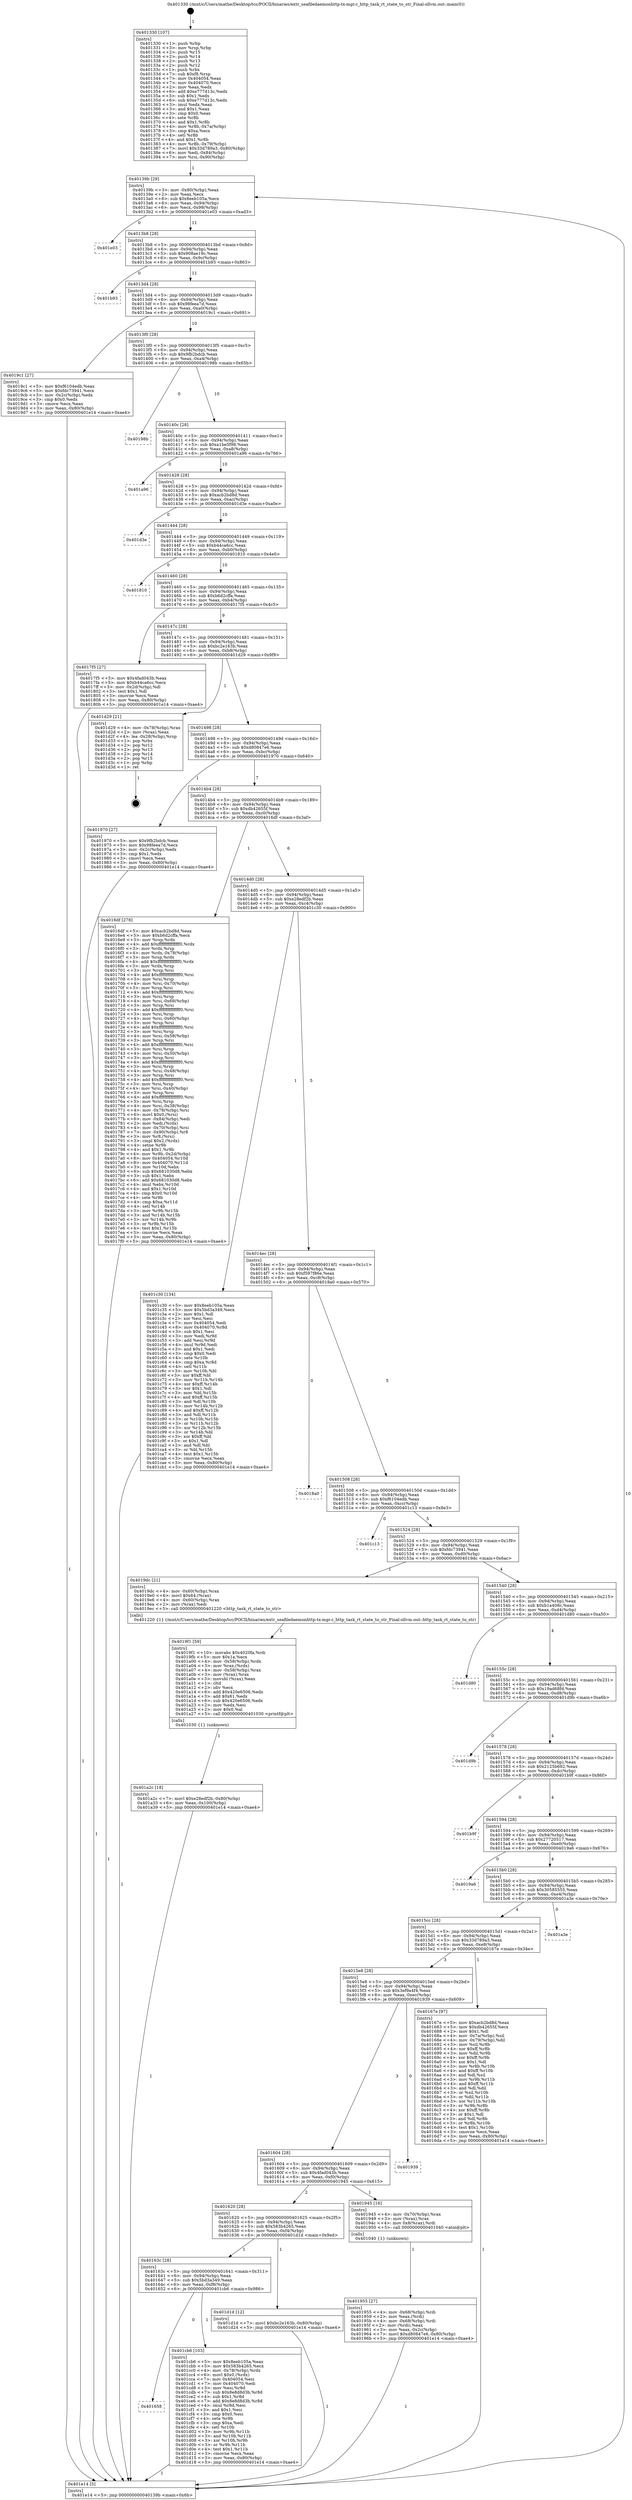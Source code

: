 digraph "0x401330" {
  label = "0x401330 (/mnt/c/Users/mathe/Desktop/tcc/POCII/binaries/extr_seafiledaemonhttp-tx-mgr.c_http_task_rt_state_to_str_Final-ollvm.out::main(0))"
  labelloc = "t"
  node[shape=record]

  Entry [label="",width=0.3,height=0.3,shape=circle,fillcolor=black,style=filled]
  "0x40139b" [label="{
     0x40139b [29]\l
     | [instrs]\l
     &nbsp;&nbsp;0x40139b \<+3\>: mov -0x80(%rbp),%eax\l
     &nbsp;&nbsp;0x40139e \<+2\>: mov %eax,%ecx\l
     &nbsp;&nbsp;0x4013a0 \<+6\>: sub $0x8eeb105a,%ecx\l
     &nbsp;&nbsp;0x4013a6 \<+6\>: mov %eax,-0x94(%rbp)\l
     &nbsp;&nbsp;0x4013ac \<+6\>: mov %ecx,-0x98(%rbp)\l
     &nbsp;&nbsp;0x4013b2 \<+6\>: je 0000000000401e03 \<main+0xad3\>\l
  }"]
  "0x401e03" [label="{
     0x401e03\l
  }", style=dashed]
  "0x4013b8" [label="{
     0x4013b8 [28]\l
     | [instrs]\l
     &nbsp;&nbsp;0x4013b8 \<+5\>: jmp 00000000004013bd \<main+0x8d\>\l
     &nbsp;&nbsp;0x4013bd \<+6\>: mov -0x94(%rbp),%eax\l
     &nbsp;&nbsp;0x4013c3 \<+5\>: sub $0x908ae19c,%eax\l
     &nbsp;&nbsp;0x4013c8 \<+6\>: mov %eax,-0x9c(%rbp)\l
     &nbsp;&nbsp;0x4013ce \<+6\>: je 0000000000401b93 \<main+0x863\>\l
  }"]
  Exit [label="",width=0.3,height=0.3,shape=circle,fillcolor=black,style=filled,peripheries=2]
  "0x401b93" [label="{
     0x401b93\l
  }", style=dashed]
  "0x4013d4" [label="{
     0x4013d4 [28]\l
     | [instrs]\l
     &nbsp;&nbsp;0x4013d4 \<+5\>: jmp 00000000004013d9 \<main+0xa9\>\l
     &nbsp;&nbsp;0x4013d9 \<+6\>: mov -0x94(%rbp),%eax\l
     &nbsp;&nbsp;0x4013df \<+5\>: sub $0x98feea7d,%eax\l
     &nbsp;&nbsp;0x4013e4 \<+6\>: mov %eax,-0xa0(%rbp)\l
     &nbsp;&nbsp;0x4013ea \<+6\>: je 00000000004019c1 \<main+0x691\>\l
  }"]
  "0x401658" [label="{
     0x401658\l
  }", style=dashed]
  "0x4019c1" [label="{
     0x4019c1 [27]\l
     | [instrs]\l
     &nbsp;&nbsp;0x4019c1 \<+5\>: mov $0xf6104edb,%eax\l
     &nbsp;&nbsp;0x4019c6 \<+5\>: mov $0xfdc73941,%ecx\l
     &nbsp;&nbsp;0x4019cb \<+3\>: mov -0x2c(%rbp),%edx\l
     &nbsp;&nbsp;0x4019ce \<+3\>: cmp $0x0,%edx\l
     &nbsp;&nbsp;0x4019d1 \<+3\>: cmove %ecx,%eax\l
     &nbsp;&nbsp;0x4019d4 \<+3\>: mov %eax,-0x80(%rbp)\l
     &nbsp;&nbsp;0x4019d7 \<+5\>: jmp 0000000000401e14 \<main+0xae4\>\l
  }"]
  "0x4013f0" [label="{
     0x4013f0 [28]\l
     | [instrs]\l
     &nbsp;&nbsp;0x4013f0 \<+5\>: jmp 00000000004013f5 \<main+0xc5\>\l
     &nbsp;&nbsp;0x4013f5 \<+6\>: mov -0x94(%rbp),%eax\l
     &nbsp;&nbsp;0x4013fb \<+5\>: sub $0x9fb2bdcb,%eax\l
     &nbsp;&nbsp;0x401400 \<+6\>: mov %eax,-0xa4(%rbp)\l
     &nbsp;&nbsp;0x401406 \<+6\>: je 000000000040198b \<main+0x65b\>\l
  }"]
  "0x401cb6" [label="{
     0x401cb6 [103]\l
     | [instrs]\l
     &nbsp;&nbsp;0x401cb6 \<+5\>: mov $0x8eeb105a,%eax\l
     &nbsp;&nbsp;0x401cbb \<+5\>: mov $0x583b4265,%ecx\l
     &nbsp;&nbsp;0x401cc0 \<+4\>: mov -0x78(%rbp),%rdx\l
     &nbsp;&nbsp;0x401cc4 \<+6\>: movl $0x0,(%rdx)\l
     &nbsp;&nbsp;0x401cca \<+7\>: mov 0x404054,%esi\l
     &nbsp;&nbsp;0x401cd1 \<+7\>: mov 0x404070,%edi\l
     &nbsp;&nbsp;0x401cd8 \<+3\>: mov %esi,%r8d\l
     &nbsp;&nbsp;0x401cdb \<+7\>: sub $0x8e8d8d3b,%r8d\l
     &nbsp;&nbsp;0x401ce2 \<+4\>: sub $0x1,%r8d\l
     &nbsp;&nbsp;0x401ce6 \<+7\>: add $0x8e8d8d3b,%r8d\l
     &nbsp;&nbsp;0x401ced \<+4\>: imul %r8d,%esi\l
     &nbsp;&nbsp;0x401cf1 \<+3\>: and $0x1,%esi\l
     &nbsp;&nbsp;0x401cf4 \<+3\>: cmp $0x0,%esi\l
     &nbsp;&nbsp;0x401cf7 \<+4\>: sete %r9b\l
     &nbsp;&nbsp;0x401cfb \<+3\>: cmp $0xa,%edi\l
     &nbsp;&nbsp;0x401cfe \<+4\>: setl %r10b\l
     &nbsp;&nbsp;0x401d02 \<+3\>: mov %r9b,%r11b\l
     &nbsp;&nbsp;0x401d05 \<+3\>: and %r10b,%r11b\l
     &nbsp;&nbsp;0x401d08 \<+3\>: xor %r10b,%r9b\l
     &nbsp;&nbsp;0x401d0b \<+3\>: or %r9b,%r11b\l
     &nbsp;&nbsp;0x401d0e \<+4\>: test $0x1,%r11b\l
     &nbsp;&nbsp;0x401d12 \<+3\>: cmovne %ecx,%eax\l
     &nbsp;&nbsp;0x401d15 \<+3\>: mov %eax,-0x80(%rbp)\l
     &nbsp;&nbsp;0x401d18 \<+5\>: jmp 0000000000401e14 \<main+0xae4\>\l
  }"]
  "0x40198b" [label="{
     0x40198b\l
  }", style=dashed]
  "0x40140c" [label="{
     0x40140c [28]\l
     | [instrs]\l
     &nbsp;&nbsp;0x40140c \<+5\>: jmp 0000000000401411 \<main+0xe1\>\l
     &nbsp;&nbsp;0x401411 \<+6\>: mov -0x94(%rbp),%eax\l
     &nbsp;&nbsp;0x401417 \<+5\>: sub $0xa1be5f98,%eax\l
     &nbsp;&nbsp;0x40141c \<+6\>: mov %eax,-0xa8(%rbp)\l
     &nbsp;&nbsp;0x401422 \<+6\>: je 0000000000401a96 \<main+0x766\>\l
  }"]
  "0x40163c" [label="{
     0x40163c [28]\l
     | [instrs]\l
     &nbsp;&nbsp;0x40163c \<+5\>: jmp 0000000000401641 \<main+0x311\>\l
     &nbsp;&nbsp;0x401641 \<+6\>: mov -0x94(%rbp),%eax\l
     &nbsp;&nbsp;0x401647 \<+5\>: sub $0x5bd3a349,%eax\l
     &nbsp;&nbsp;0x40164c \<+6\>: mov %eax,-0xf8(%rbp)\l
     &nbsp;&nbsp;0x401652 \<+6\>: je 0000000000401cb6 \<main+0x986\>\l
  }"]
  "0x401a96" [label="{
     0x401a96\l
  }", style=dashed]
  "0x401428" [label="{
     0x401428 [28]\l
     | [instrs]\l
     &nbsp;&nbsp;0x401428 \<+5\>: jmp 000000000040142d \<main+0xfd\>\l
     &nbsp;&nbsp;0x40142d \<+6\>: mov -0x94(%rbp),%eax\l
     &nbsp;&nbsp;0x401433 \<+5\>: sub $0xacb2bd8d,%eax\l
     &nbsp;&nbsp;0x401438 \<+6\>: mov %eax,-0xac(%rbp)\l
     &nbsp;&nbsp;0x40143e \<+6\>: je 0000000000401d3e \<main+0xa0e\>\l
  }"]
  "0x401d1d" [label="{
     0x401d1d [12]\l
     | [instrs]\l
     &nbsp;&nbsp;0x401d1d \<+7\>: movl $0xbc2e163b,-0x80(%rbp)\l
     &nbsp;&nbsp;0x401d24 \<+5\>: jmp 0000000000401e14 \<main+0xae4\>\l
  }"]
  "0x401d3e" [label="{
     0x401d3e\l
  }", style=dashed]
  "0x401444" [label="{
     0x401444 [28]\l
     | [instrs]\l
     &nbsp;&nbsp;0x401444 \<+5\>: jmp 0000000000401449 \<main+0x119\>\l
     &nbsp;&nbsp;0x401449 \<+6\>: mov -0x94(%rbp),%eax\l
     &nbsp;&nbsp;0x40144f \<+5\>: sub $0xb44ca6cc,%eax\l
     &nbsp;&nbsp;0x401454 \<+6\>: mov %eax,-0xb0(%rbp)\l
     &nbsp;&nbsp;0x40145a \<+6\>: je 0000000000401810 \<main+0x4e0\>\l
  }"]
  "0x401a2c" [label="{
     0x401a2c [18]\l
     | [instrs]\l
     &nbsp;&nbsp;0x401a2c \<+7\>: movl $0xe28edf2b,-0x80(%rbp)\l
     &nbsp;&nbsp;0x401a33 \<+6\>: mov %eax,-0x100(%rbp)\l
     &nbsp;&nbsp;0x401a39 \<+5\>: jmp 0000000000401e14 \<main+0xae4\>\l
  }"]
  "0x401810" [label="{
     0x401810\l
  }", style=dashed]
  "0x401460" [label="{
     0x401460 [28]\l
     | [instrs]\l
     &nbsp;&nbsp;0x401460 \<+5\>: jmp 0000000000401465 \<main+0x135\>\l
     &nbsp;&nbsp;0x401465 \<+6\>: mov -0x94(%rbp),%eax\l
     &nbsp;&nbsp;0x40146b \<+5\>: sub $0xb6d2cffa,%eax\l
     &nbsp;&nbsp;0x401470 \<+6\>: mov %eax,-0xb4(%rbp)\l
     &nbsp;&nbsp;0x401476 \<+6\>: je 00000000004017f5 \<main+0x4c5\>\l
  }"]
  "0x4019f1" [label="{
     0x4019f1 [59]\l
     | [instrs]\l
     &nbsp;&nbsp;0x4019f1 \<+10\>: movabs $0x4020fa,%rdi\l
     &nbsp;&nbsp;0x4019fb \<+5\>: mov $0x1a,%ecx\l
     &nbsp;&nbsp;0x401a00 \<+4\>: mov -0x58(%rbp),%rdx\l
     &nbsp;&nbsp;0x401a04 \<+3\>: mov %rax,(%rdx)\l
     &nbsp;&nbsp;0x401a07 \<+4\>: mov -0x58(%rbp),%rax\l
     &nbsp;&nbsp;0x401a0b \<+3\>: mov (%rax),%rax\l
     &nbsp;&nbsp;0x401a0e \<+3\>: movsbl (%rax),%eax\l
     &nbsp;&nbsp;0x401a11 \<+1\>: cltd\l
     &nbsp;&nbsp;0x401a12 \<+2\>: idiv %ecx\l
     &nbsp;&nbsp;0x401a14 \<+6\>: add $0x420e6506,%edx\l
     &nbsp;&nbsp;0x401a1a \<+3\>: add $0x61,%edx\l
     &nbsp;&nbsp;0x401a1d \<+6\>: sub $0x420e6506,%edx\l
     &nbsp;&nbsp;0x401a23 \<+2\>: mov %edx,%esi\l
     &nbsp;&nbsp;0x401a25 \<+2\>: mov $0x0,%al\l
     &nbsp;&nbsp;0x401a27 \<+5\>: call 0000000000401030 \<printf@plt\>\l
     | [calls]\l
     &nbsp;&nbsp;0x401030 \{1\} (unknown)\l
  }"]
  "0x4017f5" [label="{
     0x4017f5 [27]\l
     | [instrs]\l
     &nbsp;&nbsp;0x4017f5 \<+5\>: mov $0x4fad043b,%eax\l
     &nbsp;&nbsp;0x4017fa \<+5\>: mov $0xb44ca6cc,%ecx\l
     &nbsp;&nbsp;0x4017ff \<+3\>: mov -0x2d(%rbp),%dl\l
     &nbsp;&nbsp;0x401802 \<+3\>: test $0x1,%dl\l
     &nbsp;&nbsp;0x401805 \<+3\>: cmovne %ecx,%eax\l
     &nbsp;&nbsp;0x401808 \<+3\>: mov %eax,-0x80(%rbp)\l
     &nbsp;&nbsp;0x40180b \<+5\>: jmp 0000000000401e14 \<main+0xae4\>\l
  }"]
  "0x40147c" [label="{
     0x40147c [28]\l
     | [instrs]\l
     &nbsp;&nbsp;0x40147c \<+5\>: jmp 0000000000401481 \<main+0x151\>\l
     &nbsp;&nbsp;0x401481 \<+6\>: mov -0x94(%rbp),%eax\l
     &nbsp;&nbsp;0x401487 \<+5\>: sub $0xbc2e163b,%eax\l
     &nbsp;&nbsp;0x40148c \<+6\>: mov %eax,-0xb8(%rbp)\l
     &nbsp;&nbsp;0x401492 \<+6\>: je 0000000000401d29 \<main+0x9f9\>\l
  }"]
  "0x401955" [label="{
     0x401955 [27]\l
     | [instrs]\l
     &nbsp;&nbsp;0x401955 \<+4\>: mov -0x68(%rbp),%rdi\l
     &nbsp;&nbsp;0x401959 \<+2\>: mov %eax,(%rdi)\l
     &nbsp;&nbsp;0x40195b \<+4\>: mov -0x68(%rbp),%rdi\l
     &nbsp;&nbsp;0x40195f \<+2\>: mov (%rdi),%eax\l
     &nbsp;&nbsp;0x401961 \<+3\>: mov %eax,-0x2c(%rbp)\l
     &nbsp;&nbsp;0x401964 \<+7\>: movl $0xd80847e6,-0x80(%rbp)\l
     &nbsp;&nbsp;0x40196b \<+5\>: jmp 0000000000401e14 \<main+0xae4\>\l
  }"]
  "0x401d29" [label="{
     0x401d29 [21]\l
     | [instrs]\l
     &nbsp;&nbsp;0x401d29 \<+4\>: mov -0x78(%rbp),%rax\l
     &nbsp;&nbsp;0x401d2d \<+2\>: mov (%rax),%eax\l
     &nbsp;&nbsp;0x401d2f \<+4\>: lea -0x28(%rbp),%rsp\l
     &nbsp;&nbsp;0x401d33 \<+1\>: pop %rbx\l
     &nbsp;&nbsp;0x401d34 \<+2\>: pop %r12\l
     &nbsp;&nbsp;0x401d36 \<+2\>: pop %r13\l
     &nbsp;&nbsp;0x401d38 \<+2\>: pop %r14\l
     &nbsp;&nbsp;0x401d3a \<+2\>: pop %r15\l
     &nbsp;&nbsp;0x401d3c \<+1\>: pop %rbp\l
     &nbsp;&nbsp;0x401d3d \<+1\>: ret\l
  }"]
  "0x401498" [label="{
     0x401498 [28]\l
     | [instrs]\l
     &nbsp;&nbsp;0x401498 \<+5\>: jmp 000000000040149d \<main+0x16d\>\l
     &nbsp;&nbsp;0x40149d \<+6\>: mov -0x94(%rbp),%eax\l
     &nbsp;&nbsp;0x4014a3 \<+5\>: sub $0xd80847e6,%eax\l
     &nbsp;&nbsp;0x4014a8 \<+6\>: mov %eax,-0xbc(%rbp)\l
     &nbsp;&nbsp;0x4014ae \<+6\>: je 0000000000401970 \<main+0x640\>\l
  }"]
  "0x401620" [label="{
     0x401620 [28]\l
     | [instrs]\l
     &nbsp;&nbsp;0x401620 \<+5\>: jmp 0000000000401625 \<main+0x2f5\>\l
     &nbsp;&nbsp;0x401625 \<+6\>: mov -0x94(%rbp),%eax\l
     &nbsp;&nbsp;0x40162b \<+5\>: sub $0x583b4265,%eax\l
     &nbsp;&nbsp;0x401630 \<+6\>: mov %eax,-0xf4(%rbp)\l
     &nbsp;&nbsp;0x401636 \<+6\>: je 0000000000401d1d \<main+0x9ed\>\l
  }"]
  "0x401970" [label="{
     0x401970 [27]\l
     | [instrs]\l
     &nbsp;&nbsp;0x401970 \<+5\>: mov $0x9fb2bdcb,%eax\l
     &nbsp;&nbsp;0x401975 \<+5\>: mov $0x98feea7d,%ecx\l
     &nbsp;&nbsp;0x40197a \<+3\>: mov -0x2c(%rbp),%edx\l
     &nbsp;&nbsp;0x40197d \<+3\>: cmp $0x1,%edx\l
     &nbsp;&nbsp;0x401980 \<+3\>: cmovl %ecx,%eax\l
     &nbsp;&nbsp;0x401983 \<+3\>: mov %eax,-0x80(%rbp)\l
     &nbsp;&nbsp;0x401986 \<+5\>: jmp 0000000000401e14 \<main+0xae4\>\l
  }"]
  "0x4014b4" [label="{
     0x4014b4 [28]\l
     | [instrs]\l
     &nbsp;&nbsp;0x4014b4 \<+5\>: jmp 00000000004014b9 \<main+0x189\>\l
     &nbsp;&nbsp;0x4014b9 \<+6\>: mov -0x94(%rbp),%eax\l
     &nbsp;&nbsp;0x4014bf \<+5\>: sub $0xdb42655f,%eax\l
     &nbsp;&nbsp;0x4014c4 \<+6\>: mov %eax,-0xc0(%rbp)\l
     &nbsp;&nbsp;0x4014ca \<+6\>: je 00000000004016df \<main+0x3af\>\l
  }"]
  "0x401945" [label="{
     0x401945 [16]\l
     | [instrs]\l
     &nbsp;&nbsp;0x401945 \<+4\>: mov -0x70(%rbp),%rax\l
     &nbsp;&nbsp;0x401949 \<+3\>: mov (%rax),%rax\l
     &nbsp;&nbsp;0x40194c \<+4\>: mov 0x8(%rax),%rdi\l
     &nbsp;&nbsp;0x401950 \<+5\>: call 0000000000401040 \<atoi@plt\>\l
     | [calls]\l
     &nbsp;&nbsp;0x401040 \{1\} (unknown)\l
  }"]
  "0x4016df" [label="{
     0x4016df [278]\l
     | [instrs]\l
     &nbsp;&nbsp;0x4016df \<+5\>: mov $0xacb2bd8d,%eax\l
     &nbsp;&nbsp;0x4016e4 \<+5\>: mov $0xb6d2cffa,%ecx\l
     &nbsp;&nbsp;0x4016e9 \<+3\>: mov %rsp,%rdx\l
     &nbsp;&nbsp;0x4016ec \<+4\>: add $0xfffffffffffffff0,%rdx\l
     &nbsp;&nbsp;0x4016f0 \<+3\>: mov %rdx,%rsp\l
     &nbsp;&nbsp;0x4016f3 \<+4\>: mov %rdx,-0x78(%rbp)\l
     &nbsp;&nbsp;0x4016f7 \<+3\>: mov %rsp,%rdx\l
     &nbsp;&nbsp;0x4016fa \<+4\>: add $0xfffffffffffffff0,%rdx\l
     &nbsp;&nbsp;0x4016fe \<+3\>: mov %rdx,%rsp\l
     &nbsp;&nbsp;0x401701 \<+3\>: mov %rsp,%rsi\l
     &nbsp;&nbsp;0x401704 \<+4\>: add $0xfffffffffffffff0,%rsi\l
     &nbsp;&nbsp;0x401708 \<+3\>: mov %rsi,%rsp\l
     &nbsp;&nbsp;0x40170b \<+4\>: mov %rsi,-0x70(%rbp)\l
     &nbsp;&nbsp;0x40170f \<+3\>: mov %rsp,%rsi\l
     &nbsp;&nbsp;0x401712 \<+4\>: add $0xfffffffffffffff0,%rsi\l
     &nbsp;&nbsp;0x401716 \<+3\>: mov %rsi,%rsp\l
     &nbsp;&nbsp;0x401719 \<+4\>: mov %rsi,-0x68(%rbp)\l
     &nbsp;&nbsp;0x40171d \<+3\>: mov %rsp,%rsi\l
     &nbsp;&nbsp;0x401720 \<+4\>: add $0xfffffffffffffff0,%rsi\l
     &nbsp;&nbsp;0x401724 \<+3\>: mov %rsi,%rsp\l
     &nbsp;&nbsp;0x401727 \<+4\>: mov %rsi,-0x60(%rbp)\l
     &nbsp;&nbsp;0x40172b \<+3\>: mov %rsp,%rsi\l
     &nbsp;&nbsp;0x40172e \<+4\>: add $0xfffffffffffffff0,%rsi\l
     &nbsp;&nbsp;0x401732 \<+3\>: mov %rsi,%rsp\l
     &nbsp;&nbsp;0x401735 \<+4\>: mov %rsi,-0x58(%rbp)\l
     &nbsp;&nbsp;0x401739 \<+3\>: mov %rsp,%rsi\l
     &nbsp;&nbsp;0x40173c \<+4\>: add $0xfffffffffffffff0,%rsi\l
     &nbsp;&nbsp;0x401740 \<+3\>: mov %rsi,%rsp\l
     &nbsp;&nbsp;0x401743 \<+4\>: mov %rsi,-0x50(%rbp)\l
     &nbsp;&nbsp;0x401747 \<+3\>: mov %rsp,%rsi\l
     &nbsp;&nbsp;0x40174a \<+4\>: add $0xfffffffffffffff0,%rsi\l
     &nbsp;&nbsp;0x40174e \<+3\>: mov %rsi,%rsp\l
     &nbsp;&nbsp;0x401751 \<+4\>: mov %rsi,-0x48(%rbp)\l
     &nbsp;&nbsp;0x401755 \<+3\>: mov %rsp,%rsi\l
     &nbsp;&nbsp;0x401758 \<+4\>: add $0xfffffffffffffff0,%rsi\l
     &nbsp;&nbsp;0x40175c \<+3\>: mov %rsi,%rsp\l
     &nbsp;&nbsp;0x40175f \<+4\>: mov %rsi,-0x40(%rbp)\l
     &nbsp;&nbsp;0x401763 \<+3\>: mov %rsp,%rsi\l
     &nbsp;&nbsp;0x401766 \<+4\>: add $0xfffffffffffffff0,%rsi\l
     &nbsp;&nbsp;0x40176a \<+3\>: mov %rsi,%rsp\l
     &nbsp;&nbsp;0x40176d \<+4\>: mov %rsi,-0x38(%rbp)\l
     &nbsp;&nbsp;0x401771 \<+4\>: mov -0x78(%rbp),%rsi\l
     &nbsp;&nbsp;0x401775 \<+6\>: movl $0x0,(%rsi)\l
     &nbsp;&nbsp;0x40177b \<+6\>: mov -0x84(%rbp),%edi\l
     &nbsp;&nbsp;0x401781 \<+2\>: mov %edi,(%rdx)\l
     &nbsp;&nbsp;0x401783 \<+4\>: mov -0x70(%rbp),%rsi\l
     &nbsp;&nbsp;0x401787 \<+7\>: mov -0x90(%rbp),%r8\l
     &nbsp;&nbsp;0x40178e \<+3\>: mov %r8,(%rsi)\l
     &nbsp;&nbsp;0x401791 \<+3\>: cmpl $0x2,(%rdx)\l
     &nbsp;&nbsp;0x401794 \<+4\>: setne %r9b\l
     &nbsp;&nbsp;0x401798 \<+4\>: and $0x1,%r9b\l
     &nbsp;&nbsp;0x40179c \<+4\>: mov %r9b,-0x2d(%rbp)\l
     &nbsp;&nbsp;0x4017a0 \<+8\>: mov 0x404054,%r10d\l
     &nbsp;&nbsp;0x4017a8 \<+8\>: mov 0x404070,%r11d\l
     &nbsp;&nbsp;0x4017b0 \<+3\>: mov %r10d,%ebx\l
     &nbsp;&nbsp;0x4017b3 \<+6\>: sub $0x681030d8,%ebx\l
     &nbsp;&nbsp;0x4017b9 \<+3\>: sub $0x1,%ebx\l
     &nbsp;&nbsp;0x4017bc \<+6\>: add $0x681030d8,%ebx\l
     &nbsp;&nbsp;0x4017c2 \<+4\>: imul %ebx,%r10d\l
     &nbsp;&nbsp;0x4017c6 \<+4\>: and $0x1,%r10d\l
     &nbsp;&nbsp;0x4017ca \<+4\>: cmp $0x0,%r10d\l
     &nbsp;&nbsp;0x4017ce \<+4\>: sete %r9b\l
     &nbsp;&nbsp;0x4017d2 \<+4\>: cmp $0xa,%r11d\l
     &nbsp;&nbsp;0x4017d6 \<+4\>: setl %r14b\l
     &nbsp;&nbsp;0x4017da \<+3\>: mov %r9b,%r15b\l
     &nbsp;&nbsp;0x4017dd \<+3\>: and %r14b,%r15b\l
     &nbsp;&nbsp;0x4017e0 \<+3\>: xor %r14b,%r9b\l
     &nbsp;&nbsp;0x4017e3 \<+3\>: or %r9b,%r15b\l
     &nbsp;&nbsp;0x4017e6 \<+4\>: test $0x1,%r15b\l
     &nbsp;&nbsp;0x4017ea \<+3\>: cmovne %ecx,%eax\l
     &nbsp;&nbsp;0x4017ed \<+3\>: mov %eax,-0x80(%rbp)\l
     &nbsp;&nbsp;0x4017f0 \<+5\>: jmp 0000000000401e14 \<main+0xae4\>\l
  }"]
  "0x4014d0" [label="{
     0x4014d0 [28]\l
     | [instrs]\l
     &nbsp;&nbsp;0x4014d0 \<+5\>: jmp 00000000004014d5 \<main+0x1a5\>\l
     &nbsp;&nbsp;0x4014d5 \<+6\>: mov -0x94(%rbp),%eax\l
     &nbsp;&nbsp;0x4014db \<+5\>: sub $0xe28edf2b,%eax\l
     &nbsp;&nbsp;0x4014e0 \<+6\>: mov %eax,-0xc4(%rbp)\l
     &nbsp;&nbsp;0x4014e6 \<+6\>: je 0000000000401c30 \<main+0x900\>\l
  }"]
  "0x401604" [label="{
     0x401604 [28]\l
     | [instrs]\l
     &nbsp;&nbsp;0x401604 \<+5\>: jmp 0000000000401609 \<main+0x2d9\>\l
     &nbsp;&nbsp;0x401609 \<+6\>: mov -0x94(%rbp),%eax\l
     &nbsp;&nbsp;0x40160f \<+5\>: sub $0x4fad043b,%eax\l
     &nbsp;&nbsp;0x401614 \<+6\>: mov %eax,-0xf0(%rbp)\l
     &nbsp;&nbsp;0x40161a \<+6\>: je 0000000000401945 \<main+0x615\>\l
  }"]
  "0x401c30" [label="{
     0x401c30 [134]\l
     | [instrs]\l
     &nbsp;&nbsp;0x401c30 \<+5\>: mov $0x8eeb105a,%eax\l
     &nbsp;&nbsp;0x401c35 \<+5\>: mov $0x5bd3a349,%ecx\l
     &nbsp;&nbsp;0x401c3a \<+2\>: mov $0x1,%dl\l
     &nbsp;&nbsp;0x401c3c \<+2\>: xor %esi,%esi\l
     &nbsp;&nbsp;0x401c3e \<+7\>: mov 0x404054,%edi\l
     &nbsp;&nbsp;0x401c45 \<+8\>: mov 0x404070,%r8d\l
     &nbsp;&nbsp;0x401c4d \<+3\>: sub $0x1,%esi\l
     &nbsp;&nbsp;0x401c50 \<+3\>: mov %edi,%r9d\l
     &nbsp;&nbsp;0x401c53 \<+3\>: add %esi,%r9d\l
     &nbsp;&nbsp;0x401c56 \<+4\>: imul %r9d,%edi\l
     &nbsp;&nbsp;0x401c5a \<+3\>: and $0x1,%edi\l
     &nbsp;&nbsp;0x401c5d \<+3\>: cmp $0x0,%edi\l
     &nbsp;&nbsp;0x401c60 \<+4\>: sete %r10b\l
     &nbsp;&nbsp;0x401c64 \<+4\>: cmp $0xa,%r8d\l
     &nbsp;&nbsp;0x401c68 \<+4\>: setl %r11b\l
     &nbsp;&nbsp;0x401c6c \<+3\>: mov %r10b,%bl\l
     &nbsp;&nbsp;0x401c6f \<+3\>: xor $0xff,%bl\l
     &nbsp;&nbsp;0x401c72 \<+3\>: mov %r11b,%r14b\l
     &nbsp;&nbsp;0x401c75 \<+4\>: xor $0xff,%r14b\l
     &nbsp;&nbsp;0x401c79 \<+3\>: xor $0x1,%dl\l
     &nbsp;&nbsp;0x401c7c \<+3\>: mov %bl,%r15b\l
     &nbsp;&nbsp;0x401c7f \<+4\>: and $0xff,%r15b\l
     &nbsp;&nbsp;0x401c83 \<+3\>: and %dl,%r10b\l
     &nbsp;&nbsp;0x401c86 \<+3\>: mov %r14b,%r12b\l
     &nbsp;&nbsp;0x401c89 \<+4\>: and $0xff,%r12b\l
     &nbsp;&nbsp;0x401c8d \<+3\>: and %dl,%r11b\l
     &nbsp;&nbsp;0x401c90 \<+3\>: or %r10b,%r15b\l
     &nbsp;&nbsp;0x401c93 \<+3\>: or %r11b,%r12b\l
     &nbsp;&nbsp;0x401c96 \<+3\>: xor %r12b,%r15b\l
     &nbsp;&nbsp;0x401c99 \<+3\>: or %r14b,%bl\l
     &nbsp;&nbsp;0x401c9c \<+3\>: xor $0xff,%bl\l
     &nbsp;&nbsp;0x401c9f \<+3\>: or $0x1,%dl\l
     &nbsp;&nbsp;0x401ca2 \<+2\>: and %dl,%bl\l
     &nbsp;&nbsp;0x401ca4 \<+3\>: or %bl,%r15b\l
     &nbsp;&nbsp;0x401ca7 \<+4\>: test $0x1,%r15b\l
     &nbsp;&nbsp;0x401cab \<+3\>: cmovne %ecx,%eax\l
     &nbsp;&nbsp;0x401cae \<+3\>: mov %eax,-0x80(%rbp)\l
     &nbsp;&nbsp;0x401cb1 \<+5\>: jmp 0000000000401e14 \<main+0xae4\>\l
  }"]
  "0x4014ec" [label="{
     0x4014ec [28]\l
     | [instrs]\l
     &nbsp;&nbsp;0x4014ec \<+5\>: jmp 00000000004014f1 \<main+0x1c1\>\l
     &nbsp;&nbsp;0x4014f1 \<+6\>: mov -0x94(%rbp),%eax\l
     &nbsp;&nbsp;0x4014f7 \<+5\>: sub $0xf597f86e,%eax\l
     &nbsp;&nbsp;0x4014fc \<+6\>: mov %eax,-0xc8(%rbp)\l
     &nbsp;&nbsp;0x401502 \<+6\>: je 00000000004018a0 \<main+0x570\>\l
  }"]
  "0x401939" [label="{
     0x401939\l
  }", style=dashed]
  "0x4018a0" [label="{
     0x4018a0\l
  }", style=dashed]
  "0x401508" [label="{
     0x401508 [28]\l
     | [instrs]\l
     &nbsp;&nbsp;0x401508 \<+5\>: jmp 000000000040150d \<main+0x1dd\>\l
     &nbsp;&nbsp;0x40150d \<+6\>: mov -0x94(%rbp),%eax\l
     &nbsp;&nbsp;0x401513 \<+5\>: sub $0xf6104edb,%eax\l
     &nbsp;&nbsp;0x401518 \<+6\>: mov %eax,-0xcc(%rbp)\l
     &nbsp;&nbsp;0x40151e \<+6\>: je 0000000000401c13 \<main+0x8e3\>\l
  }"]
  "0x401330" [label="{
     0x401330 [107]\l
     | [instrs]\l
     &nbsp;&nbsp;0x401330 \<+1\>: push %rbp\l
     &nbsp;&nbsp;0x401331 \<+3\>: mov %rsp,%rbp\l
     &nbsp;&nbsp;0x401334 \<+2\>: push %r15\l
     &nbsp;&nbsp;0x401336 \<+2\>: push %r14\l
     &nbsp;&nbsp;0x401338 \<+2\>: push %r13\l
     &nbsp;&nbsp;0x40133a \<+2\>: push %r12\l
     &nbsp;&nbsp;0x40133c \<+1\>: push %rbx\l
     &nbsp;&nbsp;0x40133d \<+7\>: sub $0xf8,%rsp\l
     &nbsp;&nbsp;0x401344 \<+7\>: mov 0x404054,%eax\l
     &nbsp;&nbsp;0x40134b \<+7\>: mov 0x404070,%ecx\l
     &nbsp;&nbsp;0x401352 \<+2\>: mov %eax,%edx\l
     &nbsp;&nbsp;0x401354 \<+6\>: add $0xe777d13c,%edx\l
     &nbsp;&nbsp;0x40135a \<+3\>: sub $0x1,%edx\l
     &nbsp;&nbsp;0x40135d \<+6\>: sub $0xe777d13c,%edx\l
     &nbsp;&nbsp;0x401363 \<+3\>: imul %edx,%eax\l
     &nbsp;&nbsp;0x401366 \<+3\>: and $0x1,%eax\l
     &nbsp;&nbsp;0x401369 \<+3\>: cmp $0x0,%eax\l
     &nbsp;&nbsp;0x40136c \<+4\>: sete %r8b\l
     &nbsp;&nbsp;0x401370 \<+4\>: and $0x1,%r8b\l
     &nbsp;&nbsp;0x401374 \<+4\>: mov %r8b,-0x7a(%rbp)\l
     &nbsp;&nbsp;0x401378 \<+3\>: cmp $0xa,%ecx\l
     &nbsp;&nbsp;0x40137b \<+4\>: setl %r8b\l
     &nbsp;&nbsp;0x40137f \<+4\>: and $0x1,%r8b\l
     &nbsp;&nbsp;0x401383 \<+4\>: mov %r8b,-0x79(%rbp)\l
     &nbsp;&nbsp;0x401387 \<+7\>: movl $0x33d789a3,-0x80(%rbp)\l
     &nbsp;&nbsp;0x40138e \<+6\>: mov %edi,-0x84(%rbp)\l
     &nbsp;&nbsp;0x401394 \<+7\>: mov %rsi,-0x90(%rbp)\l
  }"]
  "0x401c13" [label="{
     0x401c13\l
  }", style=dashed]
  "0x401524" [label="{
     0x401524 [28]\l
     | [instrs]\l
     &nbsp;&nbsp;0x401524 \<+5\>: jmp 0000000000401529 \<main+0x1f9\>\l
     &nbsp;&nbsp;0x401529 \<+6\>: mov -0x94(%rbp),%eax\l
     &nbsp;&nbsp;0x40152f \<+5\>: sub $0xfdc73941,%eax\l
     &nbsp;&nbsp;0x401534 \<+6\>: mov %eax,-0xd0(%rbp)\l
     &nbsp;&nbsp;0x40153a \<+6\>: je 00000000004019dc \<main+0x6ac\>\l
  }"]
  "0x401e14" [label="{
     0x401e14 [5]\l
     | [instrs]\l
     &nbsp;&nbsp;0x401e14 \<+5\>: jmp 000000000040139b \<main+0x6b\>\l
  }"]
  "0x4019dc" [label="{
     0x4019dc [21]\l
     | [instrs]\l
     &nbsp;&nbsp;0x4019dc \<+4\>: mov -0x60(%rbp),%rax\l
     &nbsp;&nbsp;0x4019e0 \<+6\>: movl $0x64,(%rax)\l
     &nbsp;&nbsp;0x4019e6 \<+4\>: mov -0x60(%rbp),%rax\l
     &nbsp;&nbsp;0x4019ea \<+2\>: mov (%rax),%edi\l
     &nbsp;&nbsp;0x4019ec \<+5\>: call 0000000000401220 \<http_task_rt_state_to_str\>\l
     | [calls]\l
     &nbsp;&nbsp;0x401220 \{1\} (/mnt/c/Users/mathe/Desktop/tcc/POCII/binaries/extr_seafiledaemonhttp-tx-mgr.c_http_task_rt_state_to_str_Final-ollvm.out::http_task_rt_state_to_str)\l
  }"]
  "0x401540" [label="{
     0x401540 [28]\l
     | [instrs]\l
     &nbsp;&nbsp;0x401540 \<+5\>: jmp 0000000000401545 \<main+0x215\>\l
     &nbsp;&nbsp;0x401545 \<+6\>: mov -0x94(%rbp),%eax\l
     &nbsp;&nbsp;0x40154b \<+5\>: sub $0xb1a408c,%eax\l
     &nbsp;&nbsp;0x401550 \<+6\>: mov %eax,-0xd4(%rbp)\l
     &nbsp;&nbsp;0x401556 \<+6\>: je 0000000000401d80 \<main+0xa50\>\l
  }"]
  "0x4015e8" [label="{
     0x4015e8 [28]\l
     | [instrs]\l
     &nbsp;&nbsp;0x4015e8 \<+5\>: jmp 00000000004015ed \<main+0x2bd\>\l
     &nbsp;&nbsp;0x4015ed \<+6\>: mov -0x94(%rbp),%eax\l
     &nbsp;&nbsp;0x4015f3 \<+5\>: sub $0x3ef9a4f4,%eax\l
     &nbsp;&nbsp;0x4015f8 \<+6\>: mov %eax,-0xec(%rbp)\l
     &nbsp;&nbsp;0x4015fe \<+6\>: je 0000000000401939 \<main+0x609\>\l
  }"]
  "0x401d80" [label="{
     0x401d80\l
  }", style=dashed]
  "0x40155c" [label="{
     0x40155c [28]\l
     | [instrs]\l
     &nbsp;&nbsp;0x40155c \<+5\>: jmp 0000000000401561 \<main+0x231\>\l
     &nbsp;&nbsp;0x401561 \<+6\>: mov -0x94(%rbp),%eax\l
     &nbsp;&nbsp;0x401567 \<+5\>: sub $0x19ad68fd,%eax\l
     &nbsp;&nbsp;0x40156c \<+6\>: mov %eax,-0xd8(%rbp)\l
     &nbsp;&nbsp;0x401572 \<+6\>: je 0000000000401d9b \<main+0xa6b\>\l
  }"]
  "0x40167e" [label="{
     0x40167e [97]\l
     | [instrs]\l
     &nbsp;&nbsp;0x40167e \<+5\>: mov $0xacb2bd8d,%eax\l
     &nbsp;&nbsp;0x401683 \<+5\>: mov $0xdb42655f,%ecx\l
     &nbsp;&nbsp;0x401688 \<+2\>: mov $0x1,%dl\l
     &nbsp;&nbsp;0x40168a \<+4\>: mov -0x7a(%rbp),%sil\l
     &nbsp;&nbsp;0x40168e \<+4\>: mov -0x79(%rbp),%dil\l
     &nbsp;&nbsp;0x401692 \<+3\>: mov %sil,%r8b\l
     &nbsp;&nbsp;0x401695 \<+4\>: xor $0xff,%r8b\l
     &nbsp;&nbsp;0x401699 \<+3\>: mov %dil,%r9b\l
     &nbsp;&nbsp;0x40169c \<+4\>: xor $0xff,%r9b\l
     &nbsp;&nbsp;0x4016a0 \<+3\>: xor $0x1,%dl\l
     &nbsp;&nbsp;0x4016a3 \<+3\>: mov %r8b,%r10b\l
     &nbsp;&nbsp;0x4016a6 \<+4\>: and $0xff,%r10b\l
     &nbsp;&nbsp;0x4016aa \<+3\>: and %dl,%sil\l
     &nbsp;&nbsp;0x4016ad \<+3\>: mov %r9b,%r11b\l
     &nbsp;&nbsp;0x4016b0 \<+4\>: and $0xff,%r11b\l
     &nbsp;&nbsp;0x4016b4 \<+3\>: and %dl,%dil\l
     &nbsp;&nbsp;0x4016b7 \<+3\>: or %sil,%r10b\l
     &nbsp;&nbsp;0x4016ba \<+3\>: or %dil,%r11b\l
     &nbsp;&nbsp;0x4016bd \<+3\>: xor %r11b,%r10b\l
     &nbsp;&nbsp;0x4016c0 \<+3\>: or %r9b,%r8b\l
     &nbsp;&nbsp;0x4016c3 \<+4\>: xor $0xff,%r8b\l
     &nbsp;&nbsp;0x4016c7 \<+3\>: or $0x1,%dl\l
     &nbsp;&nbsp;0x4016ca \<+3\>: and %dl,%r8b\l
     &nbsp;&nbsp;0x4016cd \<+3\>: or %r8b,%r10b\l
     &nbsp;&nbsp;0x4016d0 \<+4\>: test $0x1,%r10b\l
     &nbsp;&nbsp;0x4016d4 \<+3\>: cmovne %ecx,%eax\l
     &nbsp;&nbsp;0x4016d7 \<+3\>: mov %eax,-0x80(%rbp)\l
     &nbsp;&nbsp;0x4016da \<+5\>: jmp 0000000000401e14 \<main+0xae4\>\l
  }"]
  "0x401d9b" [label="{
     0x401d9b\l
  }", style=dashed]
  "0x401578" [label="{
     0x401578 [28]\l
     | [instrs]\l
     &nbsp;&nbsp;0x401578 \<+5\>: jmp 000000000040157d \<main+0x24d\>\l
     &nbsp;&nbsp;0x40157d \<+6\>: mov -0x94(%rbp),%eax\l
     &nbsp;&nbsp;0x401583 \<+5\>: sub $0x2125b692,%eax\l
     &nbsp;&nbsp;0x401588 \<+6\>: mov %eax,-0xdc(%rbp)\l
     &nbsp;&nbsp;0x40158e \<+6\>: je 0000000000401b9f \<main+0x86f\>\l
  }"]
  "0x4015cc" [label="{
     0x4015cc [28]\l
     | [instrs]\l
     &nbsp;&nbsp;0x4015cc \<+5\>: jmp 00000000004015d1 \<main+0x2a1\>\l
     &nbsp;&nbsp;0x4015d1 \<+6\>: mov -0x94(%rbp),%eax\l
     &nbsp;&nbsp;0x4015d7 \<+5\>: sub $0x33d789a3,%eax\l
     &nbsp;&nbsp;0x4015dc \<+6\>: mov %eax,-0xe8(%rbp)\l
     &nbsp;&nbsp;0x4015e2 \<+6\>: je 000000000040167e \<main+0x34e\>\l
  }"]
  "0x401b9f" [label="{
     0x401b9f\l
  }", style=dashed]
  "0x401594" [label="{
     0x401594 [28]\l
     | [instrs]\l
     &nbsp;&nbsp;0x401594 \<+5\>: jmp 0000000000401599 \<main+0x269\>\l
     &nbsp;&nbsp;0x401599 \<+6\>: mov -0x94(%rbp),%eax\l
     &nbsp;&nbsp;0x40159f \<+5\>: sub $0x27720517,%eax\l
     &nbsp;&nbsp;0x4015a4 \<+6\>: mov %eax,-0xe0(%rbp)\l
     &nbsp;&nbsp;0x4015aa \<+6\>: je 00000000004019a6 \<main+0x676\>\l
  }"]
  "0x401a3e" [label="{
     0x401a3e\l
  }", style=dashed]
  "0x4019a6" [label="{
     0x4019a6\l
  }", style=dashed]
  "0x4015b0" [label="{
     0x4015b0 [28]\l
     | [instrs]\l
     &nbsp;&nbsp;0x4015b0 \<+5\>: jmp 00000000004015b5 \<main+0x285\>\l
     &nbsp;&nbsp;0x4015b5 \<+6\>: mov -0x94(%rbp),%eax\l
     &nbsp;&nbsp;0x4015bb \<+5\>: sub $0x30585555,%eax\l
     &nbsp;&nbsp;0x4015c0 \<+6\>: mov %eax,-0xe4(%rbp)\l
     &nbsp;&nbsp;0x4015c6 \<+6\>: je 0000000000401a3e \<main+0x70e\>\l
  }"]
  Entry -> "0x401330" [label=" 1"]
  "0x40139b" -> "0x401e03" [label=" 0"]
  "0x40139b" -> "0x4013b8" [label=" 11"]
  "0x401d29" -> Exit [label=" 1"]
  "0x4013b8" -> "0x401b93" [label=" 0"]
  "0x4013b8" -> "0x4013d4" [label=" 11"]
  "0x401d1d" -> "0x401e14" [label=" 1"]
  "0x4013d4" -> "0x4019c1" [label=" 1"]
  "0x4013d4" -> "0x4013f0" [label=" 10"]
  "0x401cb6" -> "0x401e14" [label=" 1"]
  "0x4013f0" -> "0x40198b" [label=" 0"]
  "0x4013f0" -> "0x40140c" [label=" 10"]
  "0x40163c" -> "0x401658" [label=" 0"]
  "0x40140c" -> "0x401a96" [label=" 0"]
  "0x40140c" -> "0x401428" [label=" 10"]
  "0x40163c" -> "0x401cb6" [label=" 1"]
  "0x401428" -> "0x401d3e" [label=" 0"]
  "0x401428" -> "0x401444" [label=" 10"]
  "0x401620" -> "0x40163c" [label=" 1"]
  "0x401444" -> "0x401810" [label=" 0"]
  "0x401444" -> "0x401460" [label=" 10"]
  "0x401620" -> "0x401d1d" [label=" 1"]
  "0x401460" -> "0x4017f5" [label=" 1"]
  "0x401460" -> "0x40147c" [label=" 9"]
  "0x401c30" -> "0x401e14" [label=" 1"]
  "0x40147c" -> "0x401d29" [label=" 1"]
  "0x40147c" -> "0x401498" [label=" 8"]
  "0x401a2c" -> "0x401e14" [label=" 1"]
  "0x401498" -> "0x401970" [label=" 1"]
  "0x401498" -> "0x4014b4" [label=" 7"]
  "0x4019f1" -> "0x401a2c" [label=" 1"]
  "0x4014b4" -> "0x4016df" [label=" 1"]
  "0x4014b4" -> "0x4014d0" [label=" 6"]
  "0x4019dc" -> "0x4019f1" [label=" 1"]
  "0x4014d0" -> "0x401c30" [label=" 1"]
  "0x4014d0" -> "0x4014ec" [label=" 5"]
  "0x401970" -> "0x401e14" [label=" 1"]
  "0x4014ec" -> "0x4018a0" [label=" 0"]
  "0x4014ec" -> "0x401508" [label=" 5"]
  "0x401955" -> "0x401e14" [label=" 1"]
  "0x401508" -> "0x401c13" [label=" 0"]
  "0x401508" -> "0x401524" [label=" 5"]
  "0x401604" -> "0x401945" [label=" 1"]
  "0x401524" -> "0x4019dc" [label=" 1"]
  "0x401524" -> "0x401540" [label=" 4"]
  "0x4019c1" -> "0x401e14" [label=" 1"]
  "0x401540" -> "0x401d80" [label=" 0"]
  "0x401540" -> "0x40155c" [label=" 4"]
  "0x4015e8" -> "0x401604" [label=" 3"]
  "0x40155c" -> "0x401d9b" [label=" 0"]
  "0x40155c" -> "0x401578" [label=" 4"]
  "0x4015e8" -> "0x401939" [label=" 0"]
  "0x401578" -> "0x401b9f" [label=" 0"]
  "0x401578" -> "0x401594" [label=" 4"]
  "0x4017f5" -> "0x401e14" [label=" 1"]
  "0x401594" -> "0x4019a6" [label=" 0"]
  "0x401594" -> "0x4015b0" [label=" 4"]
  "0x4016df" -> "0x401e14" [label=" 1"]
  "0x4015b0" -> "0x401a3e" [label=" 0"]
  "0x4015b0" -> "0x4015cc" [label=" 4"]
  "0x401945" -> "0x401955" [label=" 1"]
  "0x4015cc" -> "0x40167e" [label=" 1"]
  "0x4015cc" -> "0x4015e8" [label=" 3"]
  "0x40167e" -> "0x401e14" [label=" 1"]
  "0x401330" -> "0x40139b" [label=" 1"]
  "0x401e14" -> "0x40139b" [label=" 10"]
  "0x401604" -> "0x401620" [label=" 2"]
}
